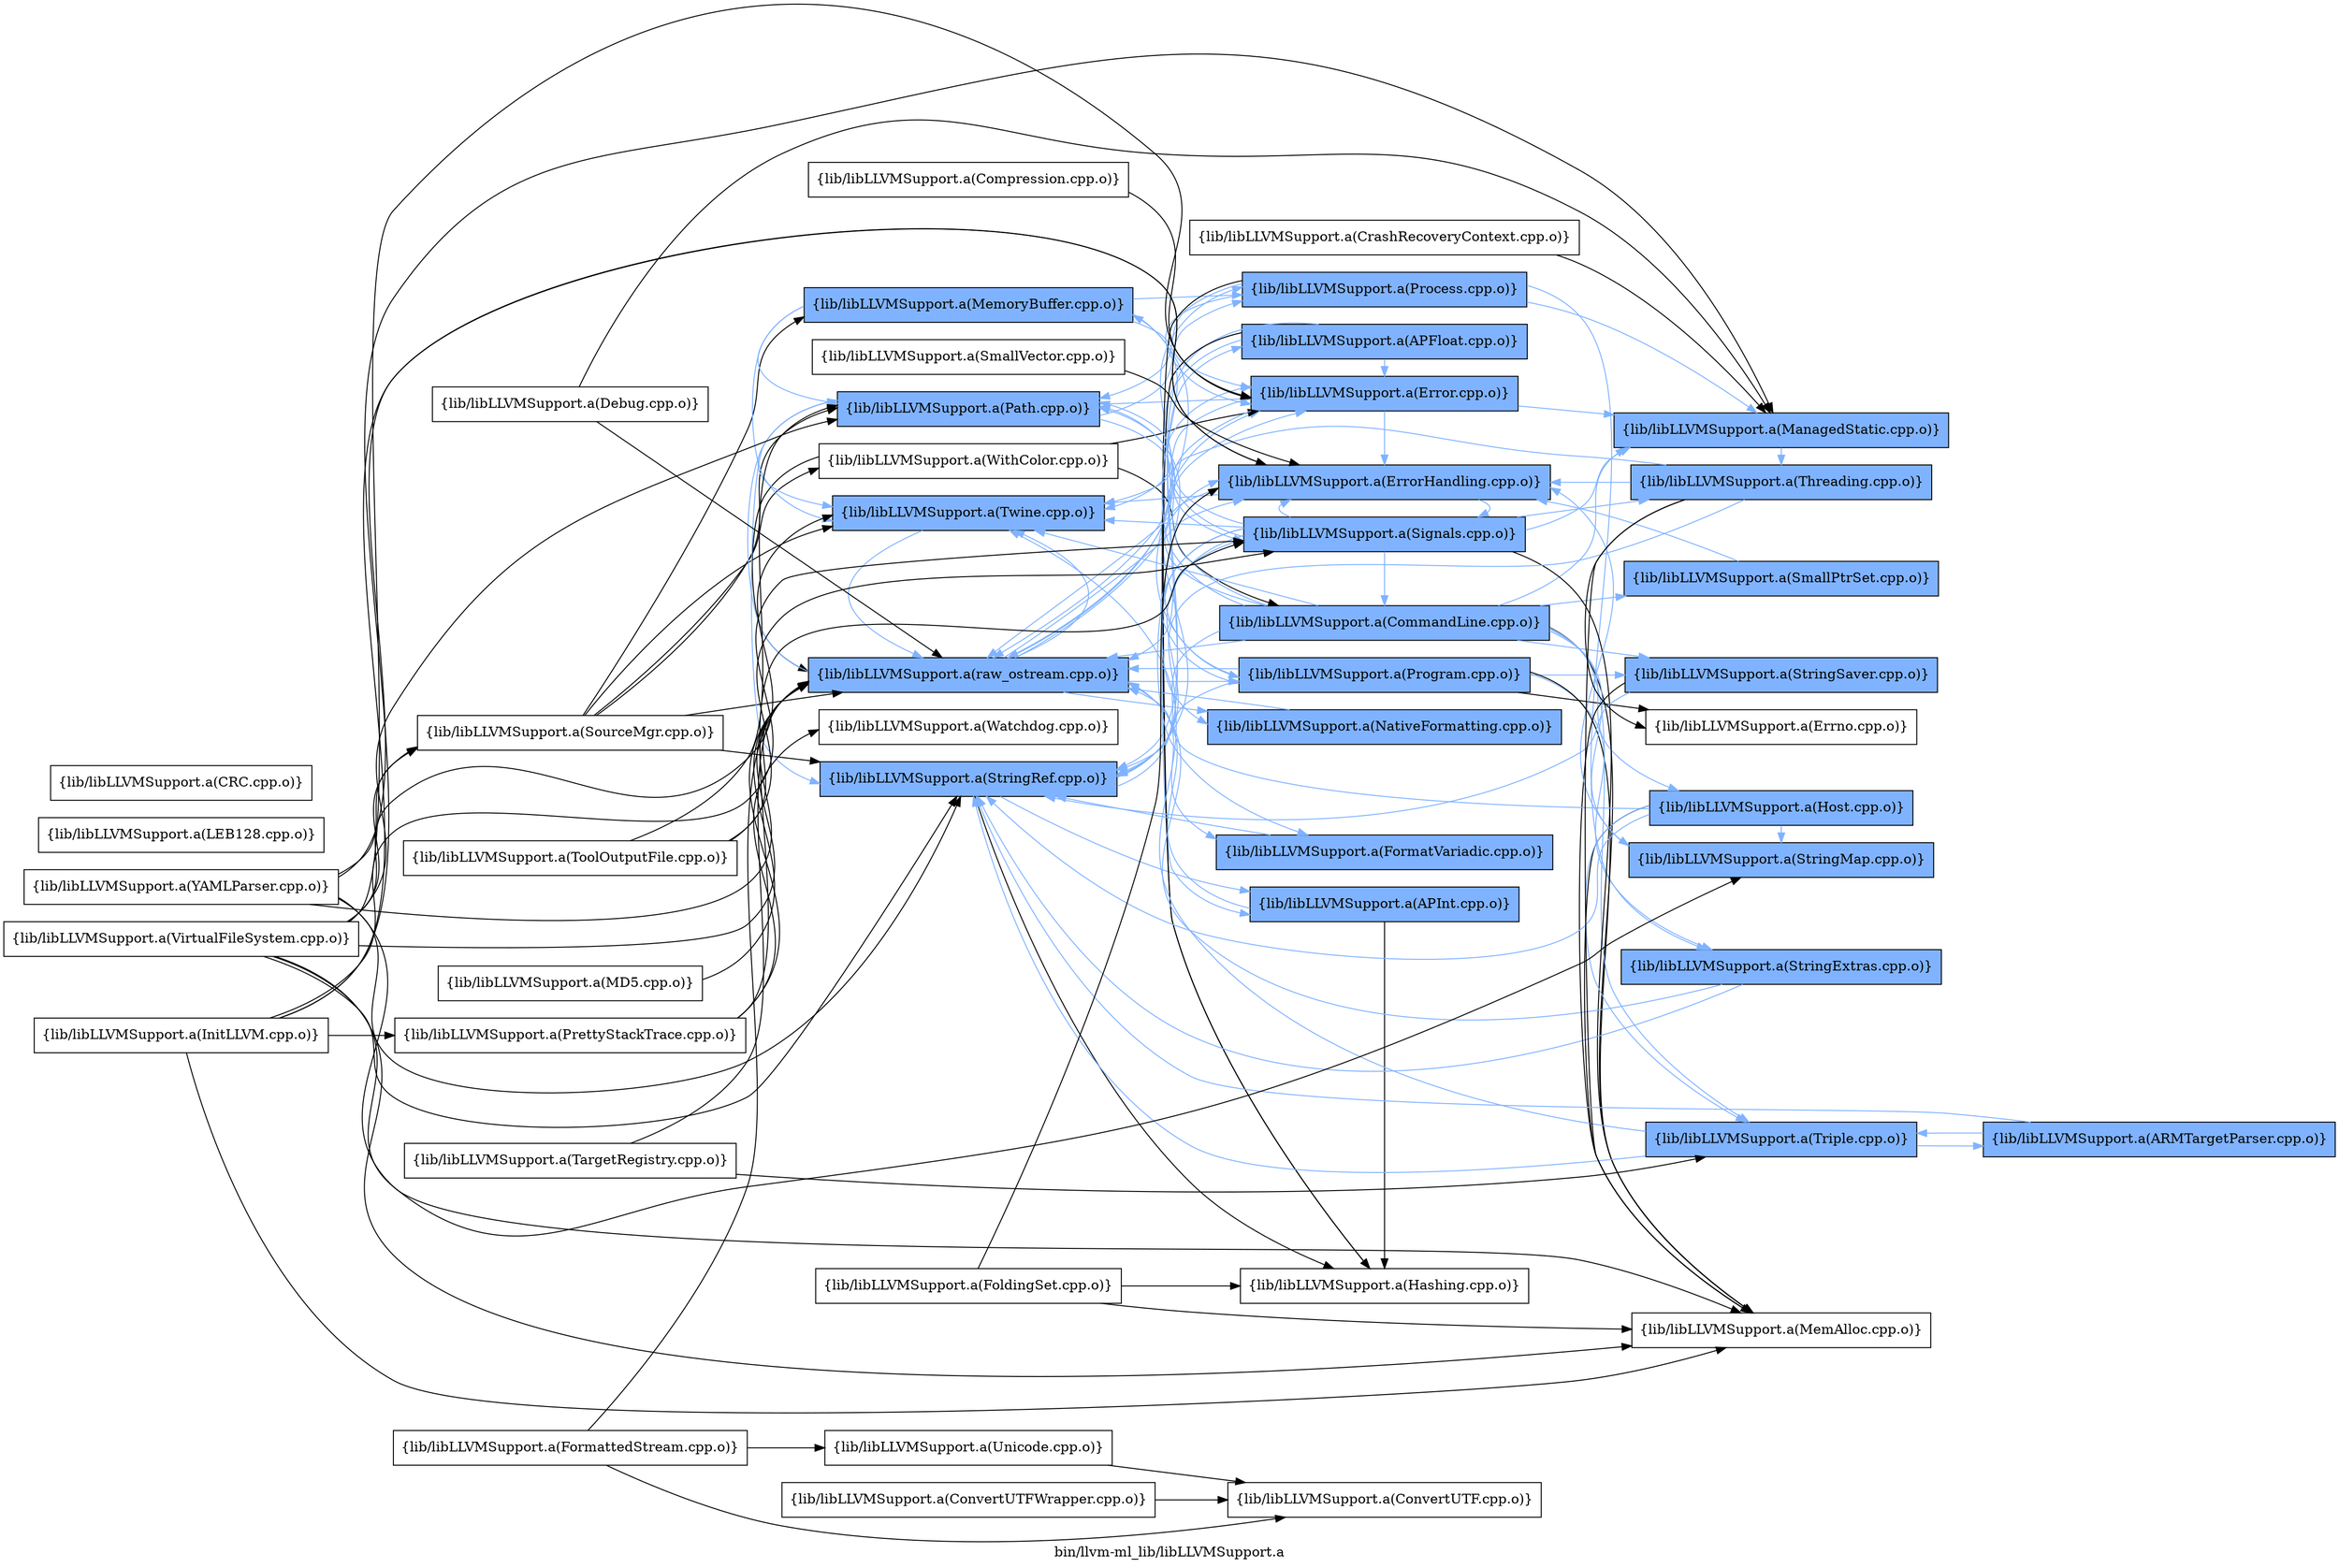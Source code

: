 digraph "bin/llvm-ml_lib/libLLVMSupport.a" {
	label="bin/llvm-ml_lib/libLLVMSupport.a";
	rankdir=LR;
	{ rank=same; Node0x55c229091398;  }
	{ rank=same; Node0x55c22908fcc8; Node0x55c22908de28; Node0x55c229090bc8; Node0x55c229091438; Node0x55c229090cb8; Node0x55c22908f908;  }
	{ rank=same; Node0x55c22908e6e8; Node0x55c22908e648; Node0x55c2290908a8; Node0x55c229092388; Node0x55c22908e738; Node0x55c2290923d8; Node0x55c229090128; Node0x55c229092a18; Node0x55c22908ed28; Node0x55c22908fc78; Node0x55c229091c58;  }
	{ rank=same; Node0x55c229091078; Node0x55c22908e2d8; Node0x55c229090498; Node0x55c2290917a8; Node0x55c229092158; Node0x55c229090718; Node0x55c22908edc8; Node0x55c22908fae8; Node0x55c22908f5e8; Node0x55c22908dfb8;  }
	{ rank=same; Node0x55c229091398;  }
	{ rank=same; Node0x55c22908fcc8; Node0x55c22908de28; Node0x55c229090bc8; Node0x55c229091438; Node0x55c229090cb8; Node0x55c22908f908;  }
	{ rank=same; Node0x55c22908e6e8; Node0x55c22908e648; Node0x55c2290908a8; Node0x55c229092388; Node0x55c22908e738; Node0x55c2290923d8; Node0x55c229090128; Node0x55c229092a18; Node0x55c22908ed28; Node0x55c22908fc78; Node0x55c229091c58;  }
	{ rank=same; Node0x55c229091078; Node0x55c22908e2d8; Node0x55c229090498; Node0x55c2290917a8; Node0x55c229092158; Node0x55c229090718; Node0x55c22908edc8; Node0x55c22908fae8; Node0x55c22908f5e8; Node0x55c22908dfb8;  }

	Node0x55c229091398 [shape=record,shape=box,group=0,label="{lib/libLLVMSupport.a(SourceMgr.cpp.o)}"];
	Node0x55c229091398 -> Node0x55c22908fcc8;
	Node0x55c229091398 -> Node0x55c22908de28;
	Node0x55c229091398 -> Node0x55c229090bc8;
	Node0x55c229091398 -> Node0x55c229091438;
	Node0x55c229091398 -> Node0x55c229090cb8;
	Node0x55c229091398 -> Node0x55c22908f908;
	Node0x55c22908fcc8 [shape=record,shape=box,group=1,style=filled,fillcolor="0.600000 0.5 1",label="{lib/libLLVMSupport.a(StringRef.cpp.o)}"];
	Node0x55c22908fcc8 -> Node0x55c22908e6e8[color="0.600000 0.5 1"];
	Node0x55c22908fcc8 -> Node0x55c22908e648[color="0.600000 0.5 1"];
	Node0x55c22908fcc8 -> Node0x55c2290908a8[color="0.600000 0.5 1"];
	Node0x55c22908fcc8 -> Node0x55c229092388;
	Node0x55c22908f4a8 [shape=record,shape=box,group=0,label="{lib/libLLVMSupport.a(ToolOutputFile.cpp.o)}"];
	Node0x55c22908f4a8 -> Node0x55c229090cb8;
	Node0x55c22908f4a8 -> Node0x55c22908f908;
	Node0x55c22908f4a8 -> Node0x55c229091c58;
	Node0x55c22908edc8 [shape=record,shape=box,group=1,style=filled,fillcolor="0.600000 0.5 1",label="{lib/libLLVMSupport.a(Triple.cpp.o)}"];
	Node0x55c22908edc8 -> Node0x55c22908fcc8[color="0.600000 0.5 1"];
	Node0x55c22908edc8 -> Node0x55c22908e468[color="0.600000 0.5 1"];
	Node0x55c22908edc8 -> Node0x55c22908de28[color="0.600000 0.5 1"];
	Node0x55c22908e648 [shape=record,shape=box,group=1,style=filled,fillcolor="0.600000 0.5 1",label="{lib/libLLVMSupport.a(APInt.cpp.o)}"];
	Node0x55c22908e648 -> Node0x55c229092388;
	Node0x55c22908e648 -> Node0x55c229090cb8[color="0.600000 0.5 1"];
	Node0x55c229092a18 [shape=record,shape=box,group=1,style=filled,fillcolor="0.600000 0.5 1",label="{lib/libLLVMSupport.a(ErrorHandling.cpp.o)}"];
	Node0x55c229092a18 -> Node0x55c22908de28[color="0.600000 0.5 1"];
	Node0x55c229092a18 -> Node0x55c229090cb8[color="0.600000 0.5 1"];
	Node0x55c229092a18 -> Node0x55c229091c58[color="0.600000 0.5 1"];
	Node0x55c22908ed28 [shape=record,shape=box,group=1,style=filled,fillcolor="0.600000 0.5 1",label="{lib/libLLVMSupport.a(FormatVariadic.cpp.o)}"];
	Node0x55c22908ed28 -> Node0x55c22908fcc8[color="0.600000 0.5 1"];
	Node0x55c229092ab8 [shape=record,shape=box,group=0,label="{lib/libLLVMSupport.a(InitLLVM.cpp.o)}"];
	Node0x55c229092ab8 -> Node0x55c229092a18;
	Node0x55c229092ab8 -> Node0x55c229091078;
	Node0x55c229092ab8 -> Node0x55c2290917a8;
	Node0x55c229092ab8 -> Node0x55c22908f2c8;
	Node0x55c229092ab8 -> Node0x55c229091c58;
	Node0x55c2290917a8 [shape=record,shape=box,group=0,label="{lib/libLLVMSupport.a(MemAlloc.cpp.o)}"];
	Node0x55c229090bc8 [shape=record,shape=box,group=1,style=filled,fillcolor="0.600000 0.5 1",label="{lib/libLLVMSupport.a(MemoryBuffer.cpp.o)}"];
	Node0x55c229090bc8 -> Node0x55c22908de28[color="0.600000 0.5 1"];
	Node0x55c229090bc8 -> Node0x55c2290908a8[color="0.600000 0.5 1"];
	Node0x55c229090bc8 -> Node0x55c22908f908[color="0.600000 0.5 1"];
	Node0x55c229090bc8 -> Node0x55c22908e738[color="0.600000 0.5 1"];
	Node0x55c229090bc8 -> Node0x55c2290923d8[color="0.600000 0.5 1"];
	Node0x55c229091438 [shape=record,shape=box,group=0,label="{lib/libLLVMSupport.a(WithColor.cpp.o)}"];
	Node0x55c229091438 -> Node0x55c229090128;
	Node0x55c229091438 -> Node0x55c2290908a8;
	Node0x55c229091438 -> Node0x55c229090cb8;
	Node0x55c229090cb8 [shape=record,shape=box,group=1,style=filled,fillcolor="0.600000 0.5 1",label="{lib/libLLVMSupport.a(raw_ostream.cpp.o)}"];
	Node0x55c229090cb8 -> Node0x55c22908de28[color="0.600000 0.5 1"];
	Node0x55c229090cb8 -> Node0x55c2290908a8[color="0.600000 0.5 1"];
	Node0x55c229090cb8 -> Node0x55c229092a18[color="0.600000 0.5 1"];
	Node0x55c229090cb8 -> Node0x55c22908ed28[color="0.600000 0.5 1"];
	Node0x55c229090cb8 -> Node0x55c22908fc78[color="0.600000 0.5 1"];
	Node0x55c229090cb8 -> Node0x55c22908f908[color="0.600000 0.5 1"];
	Node0x55c229090cb8 -> Node0x55c22908e738[color="0.600000 0.5 1"];
	Node0x55c229090cb8 -> Node0x55c2290923d8[color="0.600000 0.5 1"];
	Node0x55c22908f908 [shape=record,shape=box,group=1,style=filled,fillcolor="0.600000 0.5 1",label="{lib/libLLVMSupport.a(Path.cpp.o)}"];
	Node0x55c22908f908 -> Node0x55c22908fcc8[color="0.600000 0.5 1"];
	Node0x55c22908f908 -> Node0x55c22908de28[color="0.600000 0.5 1"];
	Node0x55c22908f908 -> Node0x55c2290908a8[color="0.600000 0.5 1"];
	Node0x55c22908f908 -> Node0x55c22908e738[color="0.600000 0.5 1"];
	Node0x55c22908f908 -> Node0x55c229091c58[color="0.600000 0.5 1"];
	Node0x55c229092248 [shape=record,shape=box,group=0,label="{lib/libLLVMSupport.a(TargetRegistry.cpp.o)}"];
	Node0x55c229092248 -> Node0x55c22908edc8;
	Node0x55c229092248 -> Node0x55c229090cb8;
	Node0x55c22908de28 [shape=record,shape=box,group=1,style=filled,fillcolor="0.600000 0.5 1",label="{lib/libLLVMSupport.a(Twine.cpp.o)}"];
	Node0x55c22908de28 -> Node0x55c229090cb8[color="0.600000 0.5 1"];
	Node0x55c229090128 [shape=record,shape=box,group=1,style=filled,fillcolor="0.600000 0.5 1",label="{lib/libLLVMSupport.a(CommandLine.cpp.o)}"];
	Node0x55c229090128 -> Node0x55c229090718[color="0.600000 0.5 1"];
	Node0x55c229090128 -> Node0x55c229090498[color="0.600000 0.5 1"];
	Node0x55c229090128 -> Node0x55c22908fcc8[color="0.600000 0.5 1"];
	Node0x55c229090128 -> Node0x55c22908edc8[color="0.600000 0.5 1"];
	Node0x55c229090128 -> Node0x55c22908de28[color="0.600000 0.5 1"];
	Node0x55c229090128 -> Node0x55c2290908a8[color="0.600000 0.5 1"];
	Node0x55c229090128 -> Node0x55c229092a18[color="0.600000 0.5 1"];
	Node0x55c229090128 -> Node0x55c229091078[color="0.600000 0.5 1"];
	Node0x55c229090128 -> Node0x55c2290917a8;
	Node0x55c229090128 -> Node0x55c22908fae8[color="0.600000 0.5 1"];
	Node0x55c229090128 -> Node0x55c229090cb8[color="0.600000 0.5 1"];
	Node0x55c229090128 -> Node0x55c22908f5e8[color="0.600000 0.5 1"];
	Node0x55c229090128 -> Node0x55c22908f908[color="0.600000 0.5 1"];
	Node0x55c229090088 [shape=record,shape=box,group=0,label="{lib/libLLVMSupport.a(Compression.cpp.o)}"];
	Node0x55c229090088 -> Node0x55c2290908a8;
	Node0x55c2290908a8 [shape=record,shape=box,group=1,style=filled,fillcolor="0.600000 0.5 1",label="{lib/libLLVMSupport.a(Error.cpp.o)}"];
	Node0x55c2290908a8 -> Node0x55c22908de28[color="0.600000 0.5 1"];
	Node0x55c2290908a8 -> Node0x55c229092a18[color="0.600000 0.5 1"];
	Node0x55c2290908a8 -> Node0x55c229091078[color="0.600000 0.5 1"];
	Node0x55c2290908a8 -> Node0x55c229090cb8[color="0.600000 0.5 1"];
	Node0x55c22908e058 [shape=record,shape=box,group=0,label="{lib/libLLVMSupport.a(FormattedStream.cpp.o)}"];
	Node0x55c22908e058 -> Node0x55c2290928d8;
	Node0x55c22908e058 -> Node0x55c2290910c8;
	Node0x55c22908e058 -> Node0x55c229090cb8;
	Node0x55c22908fdb8 [shape=record,shape=box,group=0,label="{lib/libLLVMSupport.a(MD5.cpp.o)}"];
	Node0x55c22908fdb8 -> Node0x55c229090cb8;
	Node0x55c22908fae8 [shape=record,shape=box,group=1,style=filled,fillcolor="0.600000 0.5 1",label="{lib/libLLVMSupport.a(SmallPtrSet.cpp.o)}"];
	Node0x55c22908fae8 -> Node0x55c229092a18[color="0.600000 0.5 1"];
	Node0x55c229090718 [shape=record,shape=box,group=1,style=filled,fillcolor="0.600000 0.5 1",label="{lib/libLLVMSupport.a(StringMap.cpp.o)}"];
	Node0x55c229090718 -> Node0x55c229092a18[color="0.600000 0.5 1"];
	Node0x55c229091c58 [shape=record,shape=box,group=1,style=filled,fillcolor="0.600000 0.5 1",label="{lib/libLLVMSupport.a(Signals.cpp.o)}"];
	Node0x55c229091c58 -> Node0x55c22908fcc8[color="0.600000 0.5 1"];
	Node0x55c229091c58 -> Node0x55c22908de28[color="0.600000 0.5 1"];
	Node0x55c229091c58 -> Node0x55c229090128[color="0.600000 0.5 1"];
	Node0x55c229091c58 -> Node0x55c229092a18[color="0.600000 0.5 1"];
	Node0x55c229091c58 -> Node0x55c22908ed28[color="0.600000 0.5 1"];
	Node0x55c229091c58 -> Node0x55c229091078[color="0.600000 0.5 1"];
	Node0x55c229091c58 -> Node0x55c2290917a8;
	Node0x55c229091c58 -> Node0x55c229090bc8[color="0.600000 0.5 1"];
	Node0x55c229091c58 -> Node0x55c229090cb8[color="0.600000 0.5 1"];
	Node0x55c229091c58 -> Node0x55c22908fc78[color="0.600000 0.5 1"];
	Node0x55c229091c58 -> Node0x55c22908f908[color="0.600000 0.5 1"];
	Node0x55c229091c58 -> Node0x55c2290923d8[color="0.600000 0.5 1"];
	Node0x55c229091c58 -> Node0x55c22908dfb8[color="0.600000 0.5 1"];
	Node0x55c229092388 [shape=record,shape=box,group=0,label="{lib/libLLVMSupport.a(Hashing.cpp.o)}"];
	Node0x55c229091e38 [shape=record,shape=box,group=0,label="{lib/libLLVMSupport.a(LEB128.cpp.o)}"];
	Node0x55c22908f408 [shape=record,shape=box,group=0,label="{lib/libLLVMSupport.a(CRC.cpp.o)}"];
	Node0x55c22908e6e8 [shape=record,shape=box,group=1,style=filled,fillcolor="0.600000 0.5 1",label="{lib/libLLVMSupport.a(APFloat.cpp.o)}"];
	Node0x55c22908e6e8 -> Node0x55c22908fcc8[color="0.600000 0.5 1"];
	Node0x55c22908e6e8 -> Node0x55c22908e648[color="0.600000 0.5 1"];
	Node0x55c22908e6e8 -> Node0x55c2290908a8[color="0.600000 0.5 1"];
	Node0x55c22908e6e8 -> Node0x55c229092388;
	Node0x55c22908e6e8 -> Node0x55c229090cb8[color="0.600000 0.5 1"];
	Node0x55c229090498 [shape=record,shape=box,group=1,style=filled,fillcolor="0.600000 0.5 1",label="{lib/libLLVMSupport.a(StringSaver.cpp.o)}"];
	Node0x55c229090498 -> Node0x55c22908fcc8[color="0.600000 0.5 1"];
	Node0x55c229090498 -> Node0x55c2290917a8;
	Node0x55c229091078 [shape=record,shape=box,group=1,style=filled,fillcolor="0.600000 0.5 1",label="{lib/libLLVMSupport.a(ManagedStatic.cpp.o)}"];
	Node0x55c229091078 -> Node0x55c22908dfb8[color="0.600000 0.5 1"];
	Node0x55c22908f5e8 [shape=record,shape=box,group=1,style=filled,fillcolor="0.600000 0.5 1",label="{lib/libLLVMSupport.a(Host.cpp.o)}"];
	Node0x55c22908f5e8 -> Node0x55c229090718[color="0.600000 0.5 1"];
	Node0x55c22908f5e8 -> Node0x55c22908fcc8[color="0.600000 0.5 1"];
	Node0x55c22908f5e8 -> Node0x55c22908edc8[color="0.600000 0.5 1"];
	Node0x55c22908f5e8 -> Node0x55c2290917a8;
	Node0x55c22908f5e8 -> Node0x55c229090cb8[color="0.600000 0.5 1"];
	Node0x55c229091bb8 [shape=record,shape=box,group=0,label="{lib/libLLVMSupport.a(ConvertUTFWrapper.cpp.o)}"];
	Node0x55c229091bb8 -> Node0x55c2290910c8;
	Node0x55c2290910c8 [shape=record,shape=box,group=0,label="{lib/libLLVMSupport.a(ConvertUTF.cpp.o)}"];
	Node0x55c229092068 [shape=record,shape=box,group=0,label="{lib/libLLVMSupport.a(Debug.cpp.o)}"];
	Node0x55c229092068 -> Node0x55c229091078;
	Node0x55c229092068 -> Node0x55c229090cb8;
	Node0x55c229091938 [shape=record,shape=box,group=0,label="{lib/libLLVMSupport.a(FoldingSet.cpp.o)}"];
	Node0x55c229091938 -> Node0x55c229092a18;
	Node0x55c229091938 -> Node0x55c229092388;
	Node0x55c229091938 -> Node0x55c2290917a8;
	Node0x55c2290928d8 [shape=record,shape=box,group=0,label="{lib/libLLVMSupport.a(Unicode.cpp.o)}"];
	Node0x55c2290928d8 -> Node0x55c2290910c8;
	Node0x55c22908f2c8 [shape=record,shape=box,group=0,label="{lib/libLLVMSupport.a(PrettyStackTrace.cpp.o)}"];
	Node0x55c22908f2c8 -> Node0x55c229090cb8;
	Node0x55c22908f2c8 -> Node0x55c229091c58;
	Node0x55c22908f2c8 -> Node0x55c22908e1e8;
	Node0x55c22908dfb8 [shape=record,shape=box,group=1,style=filled,fillcolor="0.600000 0.5 1",label="{lib/libLLVMSupport.a(Threading.cpp.o)}"];
	Node0x55c22908dfb8 -> Node0x55c22908fcc8[color="0.600000 0.5 1"];
	Node0x55c22908dfb8 -> Node0x55c22908de28[color="0.600000 0.5 1"];
	Node0x55c22908dfb8 -> Node0x55c229092a18[color="0.600000 0.5 1"];
	Node0x55c22908dfb8 -> Node0x55c2290917a8;
	Node0x55c22908dfb8 -> Node0x55c229092158;
	Node0x55c22908e738 [shape=record,shape=box,group=1,style=filled,fillcolor="0.600000 0.5 1",label="{lib/libLLVMSupport.a(Process.cpp.o)}"];
	Node0x55c22908e738 -> Node0x55c2290908a8[color="0.600000 0.5 1"];
	Node0x55c22908e738 -> Node0x55c229092388;
	Node0x55c22908e738 -> Node0x55c229091078[color="0.600000 0.5 1"];
	Node0x55c22908e738 -> Node0x55c22908f908[color="0.600000 0.5 1"];
	Node0x55c22908e738 -> Node0x55c22908e2d8[color="0.600000 0.5 1"];
	Node0x55c2290923d8 [shape=record,shape=box,group=1,style=filled,fillcolor="0.600000 0.5 1",label="{lib/libLLVMSupport.a(Program.cpp.o)}"];
	Node0x55c2290923d8 -> Node0x55c229090498[color="0.600000 0.5 1"];
	Node0x55c2290923d8 -> Node0x55c22908fcc8[color="0.600000 0.5 1"];
	Node0x55c2290923d8 -> Node0x55c2290917a8;
	Node0x55c2290923d8 -> Node0x55c229090cb8[color="0.600000 0.5 1"];
	Node0x55c2290923d8 -> Node0x55c22908f908[color="0.600000 0.5 1"];
	Node0x55c2290923d8 -> Node0x55c22908e2d8[color="0.600000 0.5 1"];
	Node0x55c2290923d8 -> Node0x55c229092158;
	Node0x55c22908e1e8 [shape=record,shape=box,group=0,label="{lib/libLLVMSupport.a(Watchdog.cpp.o)}"];
	Node0x55c229091528 [shape=record,shape=box,group=0,label="{lib/libLLVMSupport.a(SmallVector.cpp.o)}"];
	Node0x55c229091528 -> Node0x55c229092a18;
	Node0x55c22908e468 [shape=record,shape=box,group=1,style=filled,fillcolor="0.600000 0.5 1",label="{lib/libLLVMSupport.a(ARMTargetParser.cpp.o)}"];
	Node0x55c22908e468 -> Node0x55c22908fcc8[color="0.600000 0.5 1"];
	Node0x55c22908e468 -> Node0x55c22908edc8[color="0.600000 0.5 1"];
	Node0x55c229091f78 [shape=record,shape=box,group=0,label="{lib/libLLVMSupport.a(VirtualFileSystem.cpp.o)}"];
	Node0x55c229091f78 -> Node0x55c229091398;
	Node0x55c229091f78 -> Node0x55c229090718;
	Node0x55c229091f78 -> Node0x55c22908fcc8;
	Node0x55c229091f78 -> Node0x55c22908de28;
	Node0x55c229091f78 -> Node0x55c2290908a8;
	Node0x55c229091f78 -> Node0x55c2290917a8;
	Node0x55c229091f78 -> Node0x55c229090cb8;
	Node0x55c229091f78 -> Node0x55c22908f908;
	Node0x55c229091488 [shape=record,shape=box,group=0,label="{lib/libLLVMSupport.a(YAMLParser.cpp.o)}"];
	Node0x55c229091488 -> Node0x55c229091398;
	Node0x55c229091488 -> Node0x55c22908fcc8;
	Node0x55c229091488 -> Node0x55c229092a18;
	Node0x55c229091488 -> Node0x55c2290917a8;
	Node0x55c229091488 -> Node0x55c229090cb8;
	Node0x55c22908fc78 [shape=record,shape=box,group=1,style=filled,fillcolor="0.600000 0.5 1",label="{lib/libLLVMSupport.a(NativeFormatting.cpp.o)}"];
	Node0x55c22908fc78 -> Node0x55c229090cb8[color="0.600000 0.5 1"];
	Node0x55c22908e2d8 [shape=record,shape=box,group=1,style=filled,fillcolor="0.600000 0.5 1",label="{lib/libLLVMSupport.a(StringExtras.cpp.o)}"];
	Node0x55c22908e2d8 -> Node0x55c22908fcc8[color="0.600000 0.5 1"];
	Node0x55c22908e2d8 -> Node0x55c229090cb8[color="0.600000 0.5 1"];
	Node0x55c22908e328 [shape=record,shape=box,group=0,label="{lib/libLLVMSupport.a(CrashRecoveryContext.cpp.o)}"];
	Node0x55c22908e328 -> Node0x55c229091078;
	Node0x55c229092158 [shape=record,shape=box,group=0,label="{lib/libLLVMSupport.a(Errno.cpp.o)}"];
}
